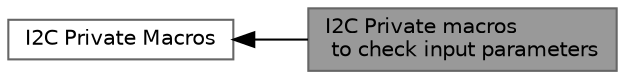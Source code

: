digraph "I2C Private macros to check input parameters"
{
 // LATEX_PDF_SIZE
  bgcolor="transparent";
  edge [fontname=Helvetica,fontsize=10,labelfontname=Helvetica,labelfontsize=10];
  node [fontname=Helvetica,fontsize=10,shape=box,height=0.2,width=0.4];
  rankdir=LR;
  Node1 [id="Node000001",label="I2C Private macros\l to check input parameters",height=0.2,width=0.4,color="gray40", fillcolor="grey60", style="filled", fontcolor="black",tooltip=" "];
  Node2 [id="Node000002",label="I2C Private Macros",height=0.2,width=0.4,color="grey40", fillcolor="white", style="filled",URL="$group__I2C__Private__Macros.html",tooltip=" "];
  Node2->Node1 [shape=plaintext, dir="back", style="solid"];
}
